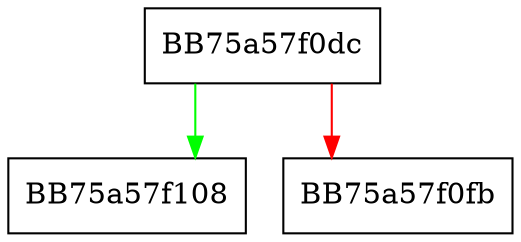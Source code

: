 digraph _Buy_nonzero {
  node [shape="box"];
  graph [splines=ortho];
  BB75a57f0dc -> BB75a57f108 [color="green"];
  BB75a57f0dc -> BB75a57f0fb [color="red"];
}